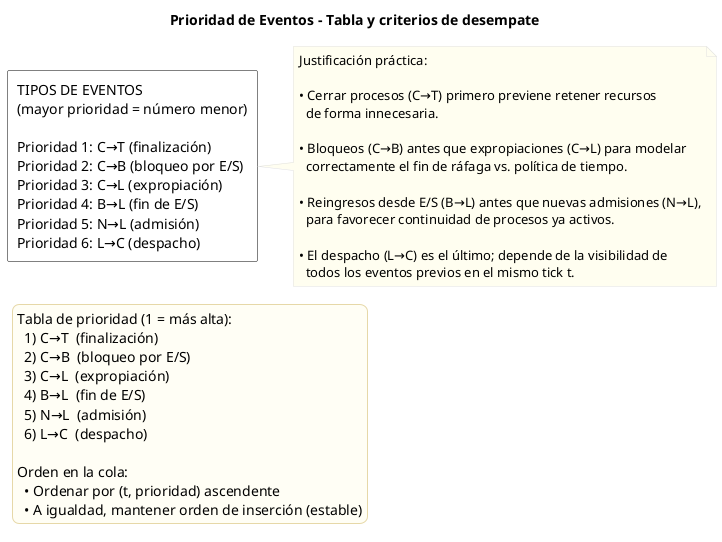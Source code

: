 @startuml 02-prioridades-eventos
title Prioridad de Eventos – Tabla y criterios de desempate

skinparam rectangle {
  BackgroundColor White
  BorderColor Black
  FontName Arial
}

skinparam legend {
  BackgroundColor #FFFEF5
  BorderColor #E6D8A8
  FontName Arial
}

skinparam note {
  BackgroundColor #FFFEF0
  BorderColor #E0E0E0
  FontName Arial
}

skinparam defaultTextAlignment left

' Representación compacta de los tipos de eventos con su prioridad
rectangle TE [
  TIPOS DE EVENTOS
  (mayor prioridad = número menor)
  
  Prioridad 1: C→T (finalización)
  Prioridad 2: C→B (bloqueo por E/S)
  Prioridad 3: C→L (expropiación)
  Prioridad 4: B→L (fin de E/S)
  Prioridad 5: N→L (admisión)
  Prioridad 6: L→C (despacho)
]

legend left
  Tabla de prioridad (1 = más alta):
    1) C→T  (finalización)
    2) C→B  (bloqueo por E/S)
    3) C→L  (expropiación)
    4) B→L  (fin de E/S)
    5) N→L  (admisión)
    6) L→C  (despacho)

  Orden en la cola:
    • Ordenar por (t, prioridad) ascendente
    • A igualdad, mantener orden de inserción (estable)
endlegend

note right of TE
  Justificación práctica:
  
  • Cerrar procesos (C→T) primero previene retener recursos 
    de forma innecesaria.
    
  • Bloqueos (C→B) antes que expropiaciones (C→L) para modelar
    correctamente el fin de ráfaga vs. política de tiempo.
    
  • Reingresos desde E/S (B→L) antes que nuevas admisiones (N→L),
    para favorecer continuidad de procesos ya activos.
    
  • El despacho (L→C) es el último; depende de la visibilidad de
    todos los eventos previos en el mismo tick t.
end note
@enduml
